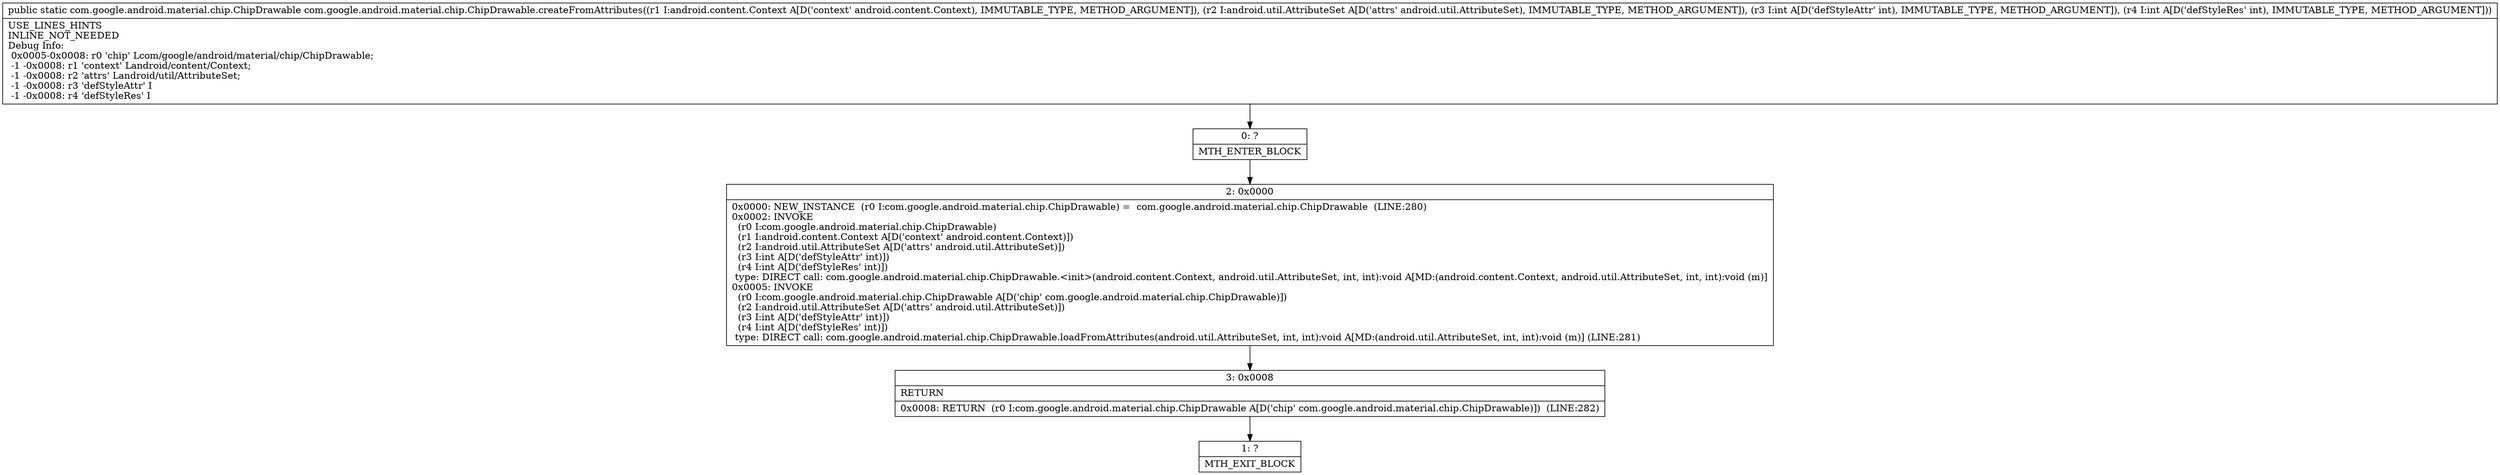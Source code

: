 digraph "CFG forcom.google.android.material.chip.ChipDrawable.createFromAttributes(Landroid\/content\/Context;Landroid\/util\/AttributeSet;II)Lcom\/google\/android\/material\/chip\/ChipDrawable;" {
Node_0 [shape=record,label="{0\:\ ?|MTH_ENTER_BLOCK\l}"];
Node_2 [shape=record,label="{2\:\ 0x0000|0x0000: NEW_INSTANCE  (r0 I:com.google.android.material.chip.ChipDrawable) =  com.google.android.material.chip.ChipDrawable  (LINE:280)\l0x0002: INVOKE  \l  (r0 I:com.google.android.material.chip.ChipDrawable)\l  (r1 I:android.content.Context A[D('context' android.content.Context)])\l  (r2 I:android.util.AttributeSet A[D('attrs' android.util.AttributeSet)])\l  (r3 I:int A[D('defStyleAttr' int)])\l  (r4 I:int A[D('defStyleRes' int)])\l type: DIRECT call: com.google.android.material.chip.ChipDrawable.\<init\>(android.content.Context, android.util.AttributeSet, int, int):void A[MD:(android.content.Context, android.util.AttributeSet, int, int):void (m)]\l0x0005: INVOKE  \l  (r0 I:com.google.android.material.chip.ChipDrawable A[D('chip' com.google.android.material.chip.ChipDrawable)])\l  (r2 I:android.util.AttributeSet A[D('attrs' android.util.AttributeSet)])\l  (r3 I:int A[D('defStyleAttr' int)])\l  (r4 I:int A[D('defStyleRes' int)])\l type: DIRECT call: com.google.android.material.chip.ChipDrawable.loadFromAttributes(android.util.AttributeSet, int, int):void A[MD:(android.util.AttributeSet, int, int):void (m)] (LINE:281)\l}"];
Node_3 [shape=record,label="{3\:\ 0x0008|RETURN\l|0x0008: RETURN  (r0 I:com.google.android.material.chip.ChipDrawable A[D('chip' com.google.android.material.chip.ChipDrawable)])  (LINE:282)\l}"];
Node_1 [shape=record,label="{1\:\ ?|MTH_EXIT_BLOCK\l}"];
MethodNode[shape=record,label="{public static com.google.android.material.chip.ChipDrawable com.google.android.material.chip.ChipDrawable.createFromAttributes((r1 I:android.content.Context A[D('context' android.content.Context), IMMUTABLE_TYPE, METHOD_ARGUMENT]), (r2 I:android.util.AttributeSet A[D('attrs' android.util.AttributeSet), IMMUTABLE_TYPE, METHOD_ARGUMENT]), (r3 I:int A[D('defStyleAttr' int), IMMUTABLE_TYPE, METHOD_ARGUMENT]), (r4 I:int A[D('defStyleRes' int), IMMUTABLE_TYPE, METHOD_ARGUMENT]))  | USE_LINES_HINTS\lINLINE_NOT_NEEDED\lDebug Info:\l  0x0005\-0x0008: r0 'chip' Lcom\/google\/android\/material\/chip\/ChipDrawable;\l  \-1 \-0x0008: r1 'context' Landroid\/content\/Context;\l  \-1 \-0x0008: r2 'attrs' Landroid\/util\/AttributeSet;\l  \-1 \-0x0008: r3 'defStyleAttr' I\l  \-1 \-0x0008: r4 'defStyleRes' I\l}"];
MethodNode -> Node_0;Node_0 -> Node_2;
Node_2 -> Node_3;
Node_3 -> Node_1;
}

